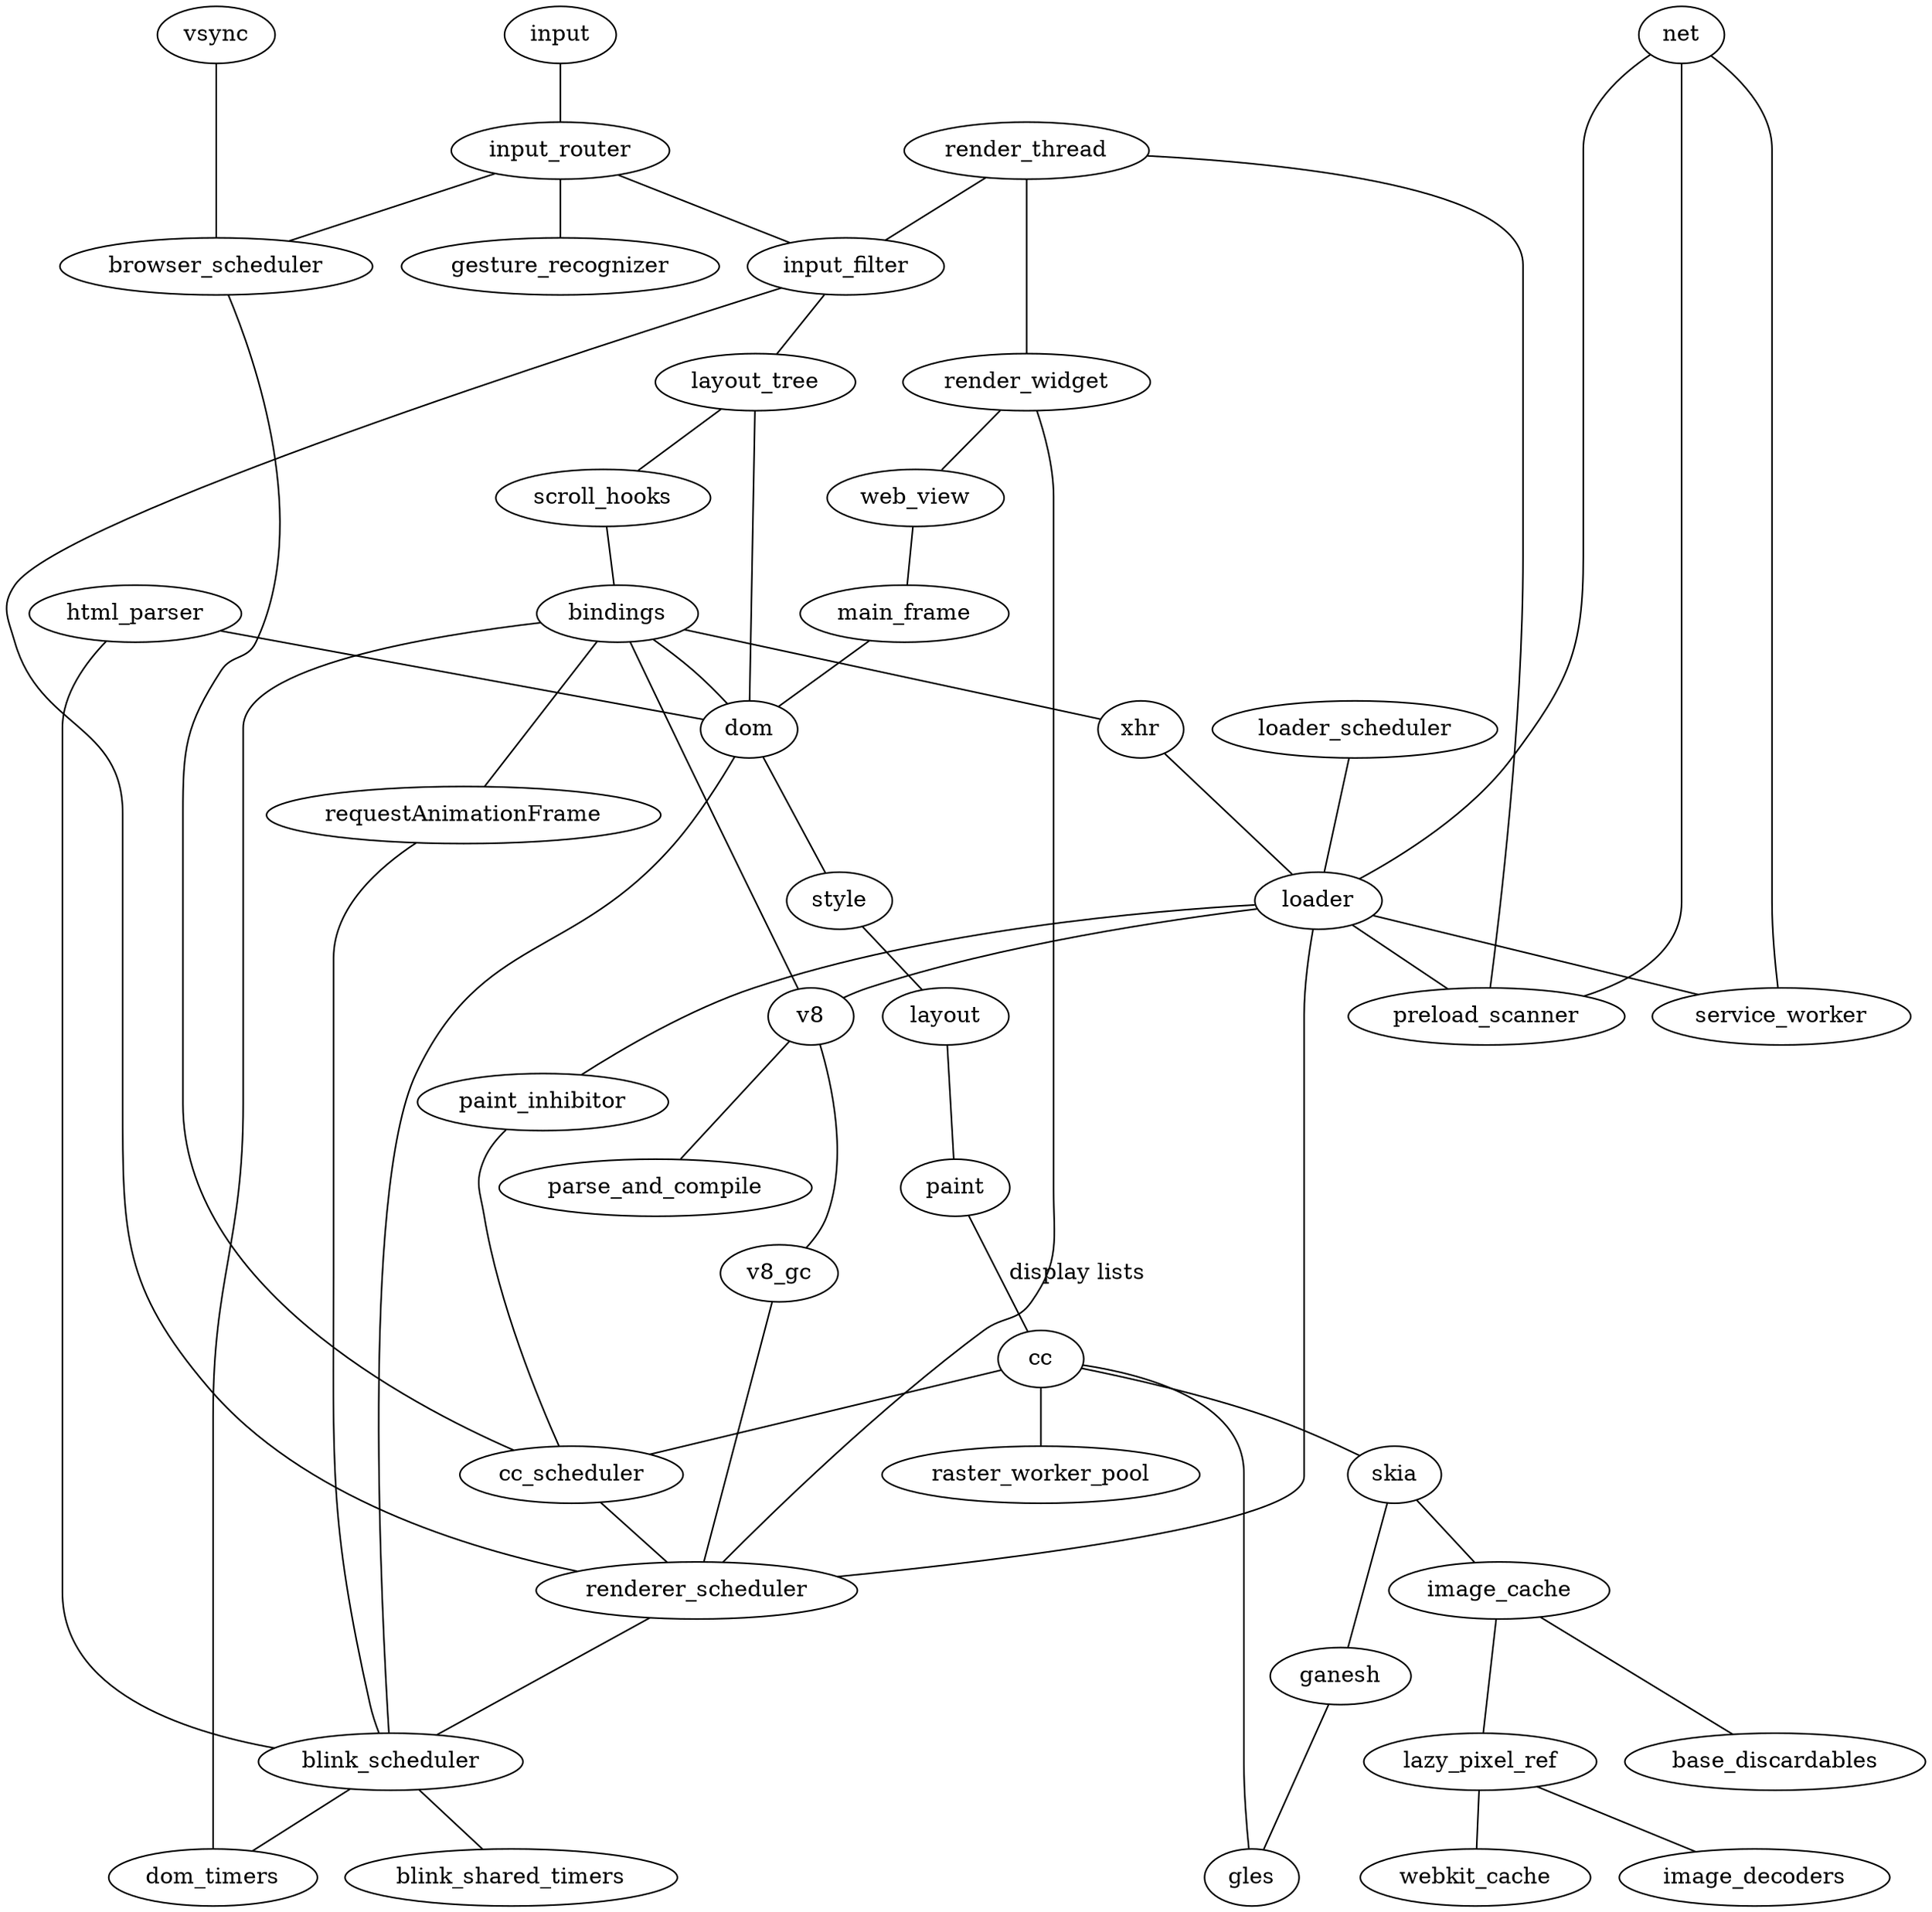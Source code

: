 graph chrome {
  { rank=min
    vsync, input, net
  }
  { rank=max
    gles;
  }

  // Input
  input -- input_router;
  input_router -- gesture_recognizer;
  input_router -- browser_scheduler;
  input_router -- input_filter;
  input_filter -- renderer_scheduler;
  input_filter -- layout_tree -- dom;
  layout_tree -- scroll_hooks;
  scroll_hooks -- bindings;

  // CC
  cc -- cc_scheduler;
  cc -- gles;
  cc -- skia;
  cc -- raster_worker_pool;

  // Raster
  skia -- ganesh;
  skia -- image_cache;
  ganesh -- gles;

  image_cache -- lazy_pixel_ref;
  lazy_pixel_ref -- webkit_cache;
  lazy_pixel_ref -- image_decoders;
  image_cache -- base_discardables;

  // Webcoreish things
  v8 -- bindings;
  bindings -- requestAnimationFrame -- blink_scheduler;
  bindings -- dom_timers;
  bindings -- dom;
  dom -- blink_scheduler;
  dom -- style;
  html_parser -- dom;
  bindings -- xhr;

  // Renderer teams
  style -- layout -- paint;
  paint -- cc [ label="display lists"];

  // Render thread
  render_thread -- render_widget;
  render_thread -- input_filter;

  // V8
  v8 -- v8_gc;
  v8 -- parse_and_compile;

  // Scheduling
  vsync -- browser_scheduler;
  browser_scheduler -- cc_scheduler;
  cc_scheduler -- renderer_scheduler;
  renderer_scheduler -- blink_scheduler;
  blink_scheduler -- blink_shared_timers;
  blink_scheduler -- dom_timers;
  html_parser -- blink_scheduler;
  render_widget -- renderer_scheduler;
  v8_gc -- renderer_scheduler;

  // Loader
  loader -- renderer_scheduler;
  loader -- preload_scanner;
  loader -- net;
  preload_scanner -- net;
  loader_scheduler -- loader;
  render_thread -- preload_scanner;
  loader -- paint_inhibitor;
  paint_inhibitor -- cc_scheduler;
  xhr -- loader;
  loader -- service_worker;
  service_worker -- net;
  loader -- v8;

  // WebView
  render_widget -- web_view;
  web_view -- main_frame;
  main_frame -- dom;
}
